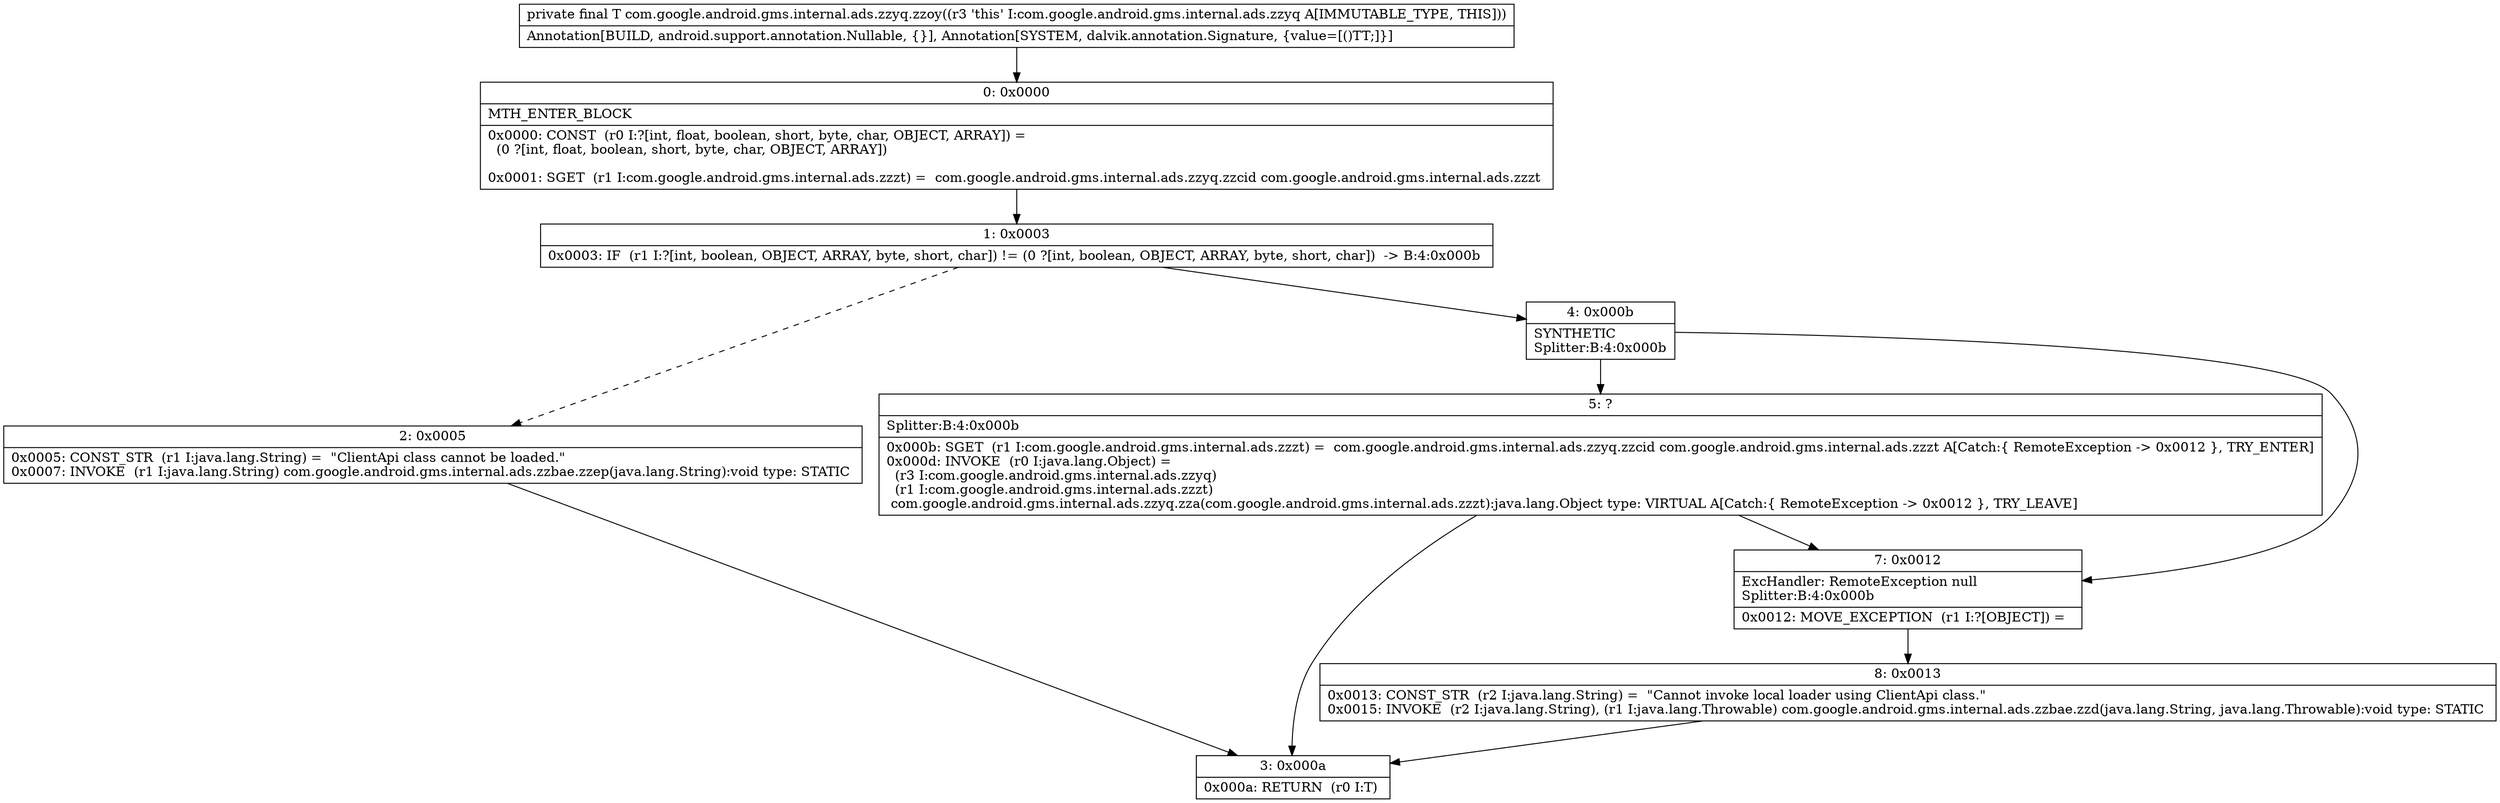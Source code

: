 digraph "CFG forcom.google.android.gms.internal.ads.zzyq.zzoy()Ljava\/lang\/Object;" {
Node_0 [shape=record,label="{0\:\ 0x0000|MTH_ENTER_BLOCK\l|0x0000: CONST  (r0 I:?[int, float, boolean, short, byte, char, OBJECT, ARRAY]) = \l  (0 ?[int, float, boolean, short, byte, char, OBJECT, ARRAY])\l \l0x0001: SGET  (r1 I:com.google.android.gms.internal.ads.zzzt) =  com.google.android.gms.internal.ads.zzyq.zzcid com.google.android.gms.internal.ads.zzzt \l}"];
Node_1 [shape=record,label="{1\:\ 0x0003|0x0003: IF  (r1 I:?[int, boolean, OBJECT, ARRAY, byte, short, char]) != (0 ?[int, boolean, OBJECT, ARRAY, byte, short, char])  \-\> B:4:0x000b \l}"];
Node_2 [shape=record,label="{2\:\ 0x0005|0x0005: CONST_STR  (r1 I:java.lang.String) =  \"ClientApi class cannot be loaded.\" \l0x0007: INVOKE  (r1 I:java.lang.String) com.google.android.gms.internal.ads.zzbae.zzep(java.lang.String):void type: STATIC \l}"];
Node_3 [shape=record,label="{3\:\ 0x000a|0x000a: RETURN  (r0 I:T) \l}"];
Node_4 [shape=record,label="{4\:\ 0x000b|SYNTHETIC\lSplitter:B:4:0x000b\l}"];
Node_5 [shape=record,label="{5\:\ ?|Splitter:B:4:0x000b\l|0x000b: SGET  (r1 I:com.google.android.gms.internal.ads.zzzt) =  com.google.android.gms.internal.ads.zzyq.zzcid com.google.android.gms.internal.ads.zzzt A[Catch:\{ RemoteException \-\> 0x0012 \}, TRY_ENTER]\l0x000d: INVOKE  (r0 I:java.lang.Object) = \l  (r3 I:com.google.android.gms.internal.ads.zzyq)\l  (r1 I:com.google.android.gms.internal.ads.zzzt)\l com.google.android.gms.internal.ads.zzyq.zza(com.google.android.gms.internal.ads.zzzt):java.lang.Object type: VIRTUAL A[Catch:\{ RemoteException \-\> 0x0012 \}, TRY_LEAVE]\l}"];
Node_7 [shape=record,label="{7\:\ 0x0012|ExcHandler: RemoteException null\lSplitter:B:4:0x000b\l|0x0012: MOVE_EXCEPTION  (r1 I:?[OBJECT]) =  \l}"];
Node_8 [shape=record,label="{8\:\ 0x0013|0x0013: CONST_STR  (r2 I:java.lang.String) =  \"Cannot invoke local loader using ClientApi class.\" \l0x0015: INVOKE  (r2 I:java.lang.String), (r1 I:java.lang.Throwable) com.google.android.gms.internal.ads.zzbae.zzd(java.lang.String, java.lang.Throwable):void type: STATIC \l}"];
MethodNode[shape=record,label="{private final T com.google.android.gms.internal.ads.zzyq.zzoy((r3 'this' I:com.google.android.gms.internal.ads.zzyq A[IMMUTABLE_TYPE, THIS]))  | Annotation[BUILD, android.support.annotation.Nullable, \{\}], Annotation[SYSTEM, dalvik.annotation.Signature, \{value=[()TT;]\}]\l}"];
MethodNode -> Node_0;
Node_0 -> Node_1;
Node_1 -> Node_2[style=dashed];
Node_1 -> Node_4;
Node_2 -> Node_3;
Node_4 -> Node_5;
Node_4 -> Node_7;
Node_5 -> Node_7;
Node_5 -> Node_3;
Node_7 -> Node_8;
Node_8 -> Node_3;
}


